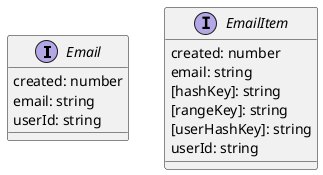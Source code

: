 @startuml email-types

skinparam classAttributeIconSize 0

interface Email {
    {field} created: number
    {field} email: string
    {field} userId: string

}

interface EmailItem {
    {field} created: number
    {field} email: string
    {field} [hashKey]: string
    {field} [rangeKey]: string
    {field} [userHashKey]: string
    {field} userId: string
}

@enduml